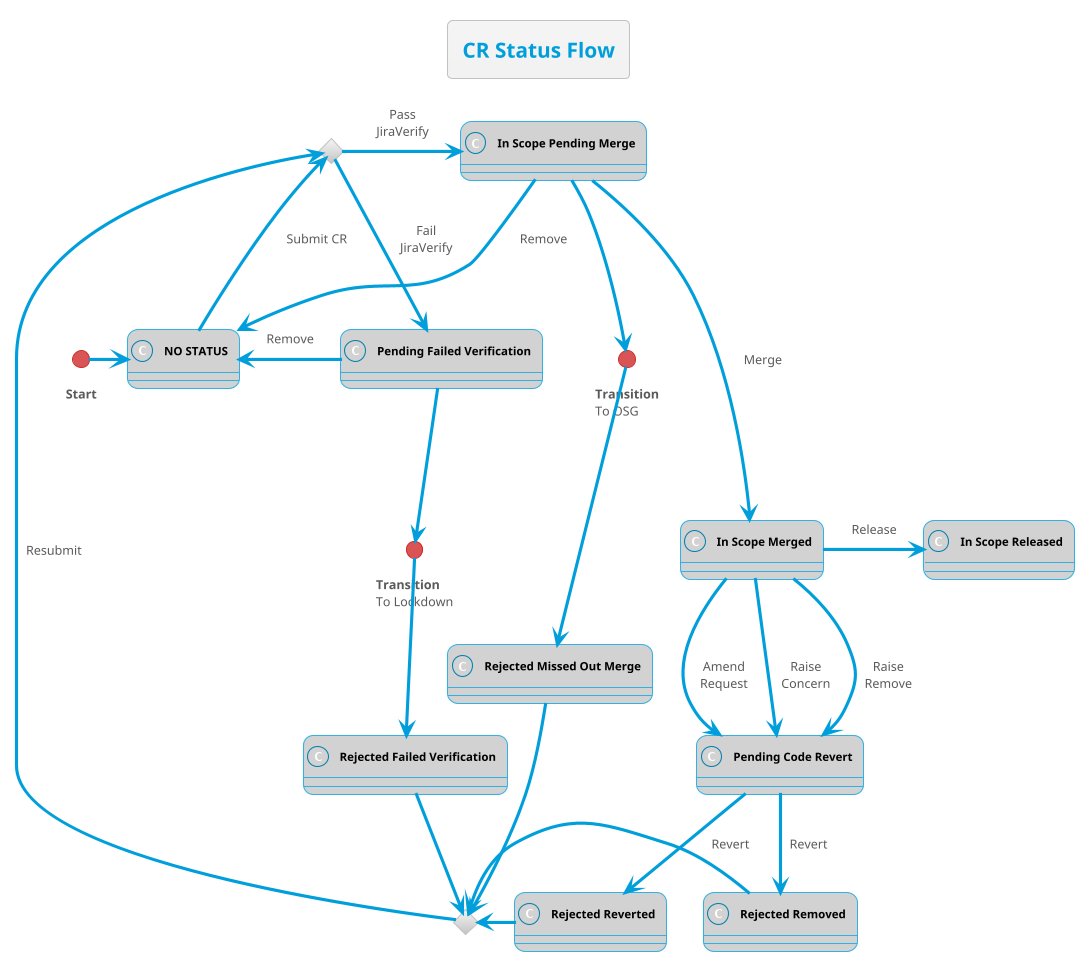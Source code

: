 @startuml
!theme bluegray
skinparam FooterFontColor black
skinparam DatabaseFontColor #007faf
skinparam ClassFontColor black
skinparam ClassBackgroundColor #d2d2d2


title CR Status Flow

circle "<b>Start" as start 
circle "<b>Transition\nTo Lockdown" as LD
circle "<b>Transition\nTo OSG" as OSG

diamond "<b>Jira Verification" as JV
diamond "<b>Resubmit" as Resubmit

class "<b>NO STATUS" as nullStatus {
    
}
class "<b>In Scope Pending Merge" as ISPM {
    
}
class "<b>In Scope Merged" as ISM {
}
class "<b>In Scope Released" as ISR {
}
class "<b>Pending Failed Verification" as PFV {
}
    
class "<b>Rejected Failed Verification" as RFV {
}
class "<b>Rejected Missed Out Merge" as RMOM {
}
class "<b>Pending Code Revert" as PCM {
}
class "<b>Rejected Reverted" as RRV {
}
    
class "<b>Rejected Removed" as RR {
}
    


' class "<b>ReleaseProcess" as process {
'     processName
' }

' class "<b>SystemType" as systemType {
'     typeName
' }
' class "<b>ChangePlatform" as changePlatform {
'     identifier
' }

' class "<b>Release Checklist" as RC {
' }

' class "<b>Merge Request" as MR {
'     MR_ID
' }

' class "<b>Repository" as Repo {
'     repoPath
'     projectID
' }

' class "<b>ReleaseType or Workflow" as ReleaseType {
'     typeName
'     jiraVerification
'     gitVerification
'     versionStages
'     deploymentWorkflow
' }

' class "<b>RegressionScope" as RegrScope {
'         scopeID
'         ProcessCovered
' }

' class "<b>RegressionTask" as RegrSched {
'         TaskName
'         Team
'         WorkflowCovered
' }

' class "<b>[NEW Entity] ReadinessCheckOperation" as ReadinessOps {
'     new DB TBC: shopee_deployplatform_db.readiness_check_operations_tab

'     Attributes:
'     - readiness_check_id
'     - deployment_request_id
'     - display_name
'     - default_pics
'     - toggle_timestamp
'     - toggle_author
'     ---
'     <b> NEW Function Requirements:
'     - GET ReadinessCheckOps
'     - Update ReadinessCheckOps
'     - Delete ReadinessCheckOps
' }

' class "<b> Service" as Service {
'     Attributes:
'     - CMDB ID
'     ---
'     <b> NEW Function Requirements:
'     - GET ReadinessCheckOperations
' }

' class "<b>[NEW Entity] Readiness Config" as ReadinessConfig {
'     ---
'     Attributes:
'     - active
' }

start -right-> nullStatus
nullStatus -right-> JV : Submit CR
JV -right-> ISPM : Pass\nJiraVerify
JV -down-> PFV : Fail\nJiraVerify

PFV --> LD
LD --> RFV

ISPM -right-> ISM : Merge
ISPM -down-> OSG
OSG --> RMOM

ISM -down-> PCM : Amend\nRequest
ISM -down-> PCM : Raise\nConcern
ISM -down-> PCM : Raise\nRemove

PCM -down-> RR : Revert
RR -left-> Resubmit
PCM -down-> RRV : Revert
RRV -left-> Resubmit

ISM -right-> ISR : Release
RFV --> Resubmit
RMOM --> Resubmit

PFV -left-> nullStatus : Remove
ISPM --> nullStatus : Remove

Resubmit -up-> JV : Resubmit

' version "n" -down-* "1" team
' CR "n" -left-o "1" version
' systemType "1" -left-* "1" Repo
' changePlatform "1" -left-o "1" systemType
' Repo "n" -up-o "1" team
' ReleaseType "n   " <-right- "1" version
' ReleaseType "n   " -down-* "1" process
' process "1   " o-down- "n" Repo
' process "n   " -right- "1" team
' process "n" -left-> "1" RegrScope

@enduml
